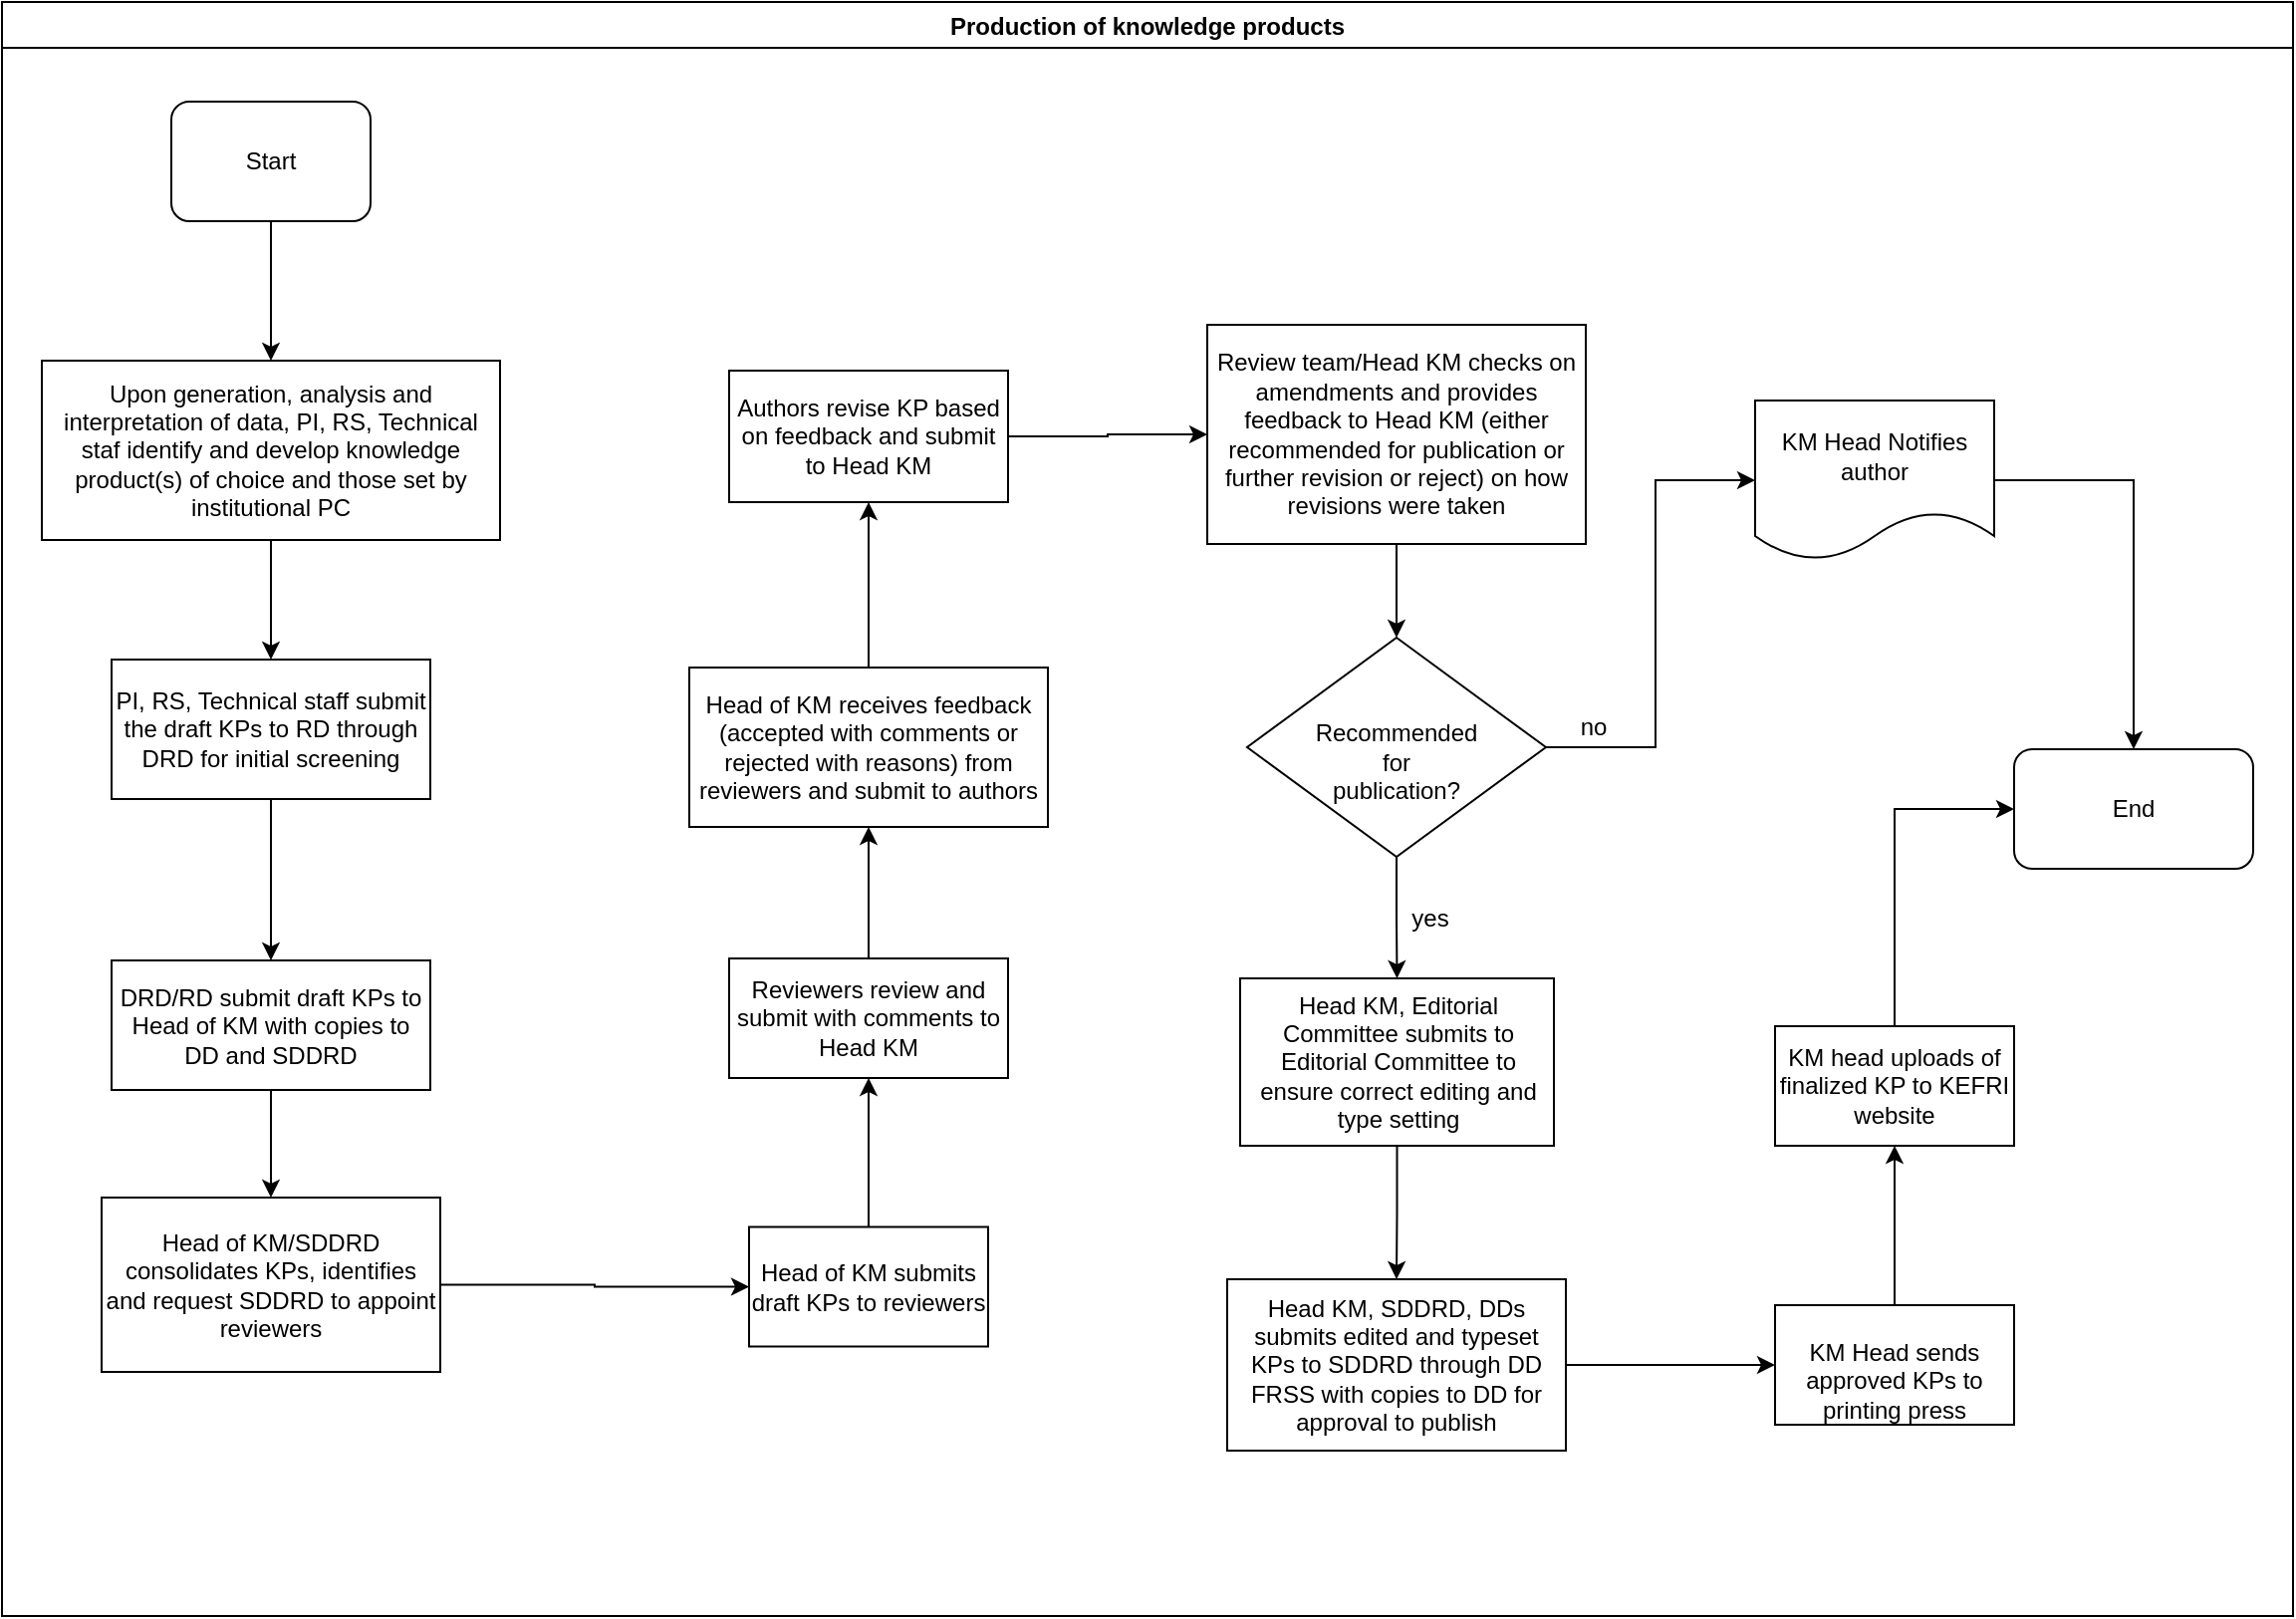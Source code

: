 <mxfile version="14.2.7" type="github">
  <diagram id="OXoew3hF0ippNxNFX6hT" name="Page-1">
    <mxGraphModel dx="1038" dy="547" grid="1" gridSize="10" guides="1" tooltips="1" connect="1" arrows="1" fold="1" page="1" pageScale="1" pageWidth="1169" pageHeight="827" math="0" shadow="0">
      <root>
        <mxCell id="0" />
        <mxCell id="1" parent="0" />
        <mxCell id="qphqglr-iAX6mSTgFpeC-1" value="Production of knowledge products " style="swimlane;" vertex="1" parent="1">
          <mxGeometry x="10" y="9" width="1150" height="810" as="geometry" />
        </mxCell>
        <mxCell id="qphqglr-iAX6mSTgFpeC-2" value="Start" style="rounded=1;whiteSpace=wrap;html=1;" vertex="1" parent="qphqglr-iAX6mSTgFpeC-1">
          <mxGeometry x="85" y="50" width="100" height="60" as="geometry" />
        </mxCell>
        <mxCell id="qphqglr-iAX6mSTgFpeC-5" value="Upon generation, analysis and interpretation of data, PI, RS, Technical staf identify and develop knowledge product(s) of choice and those set by institutional PC" style="rounded=0;whiteSpace=wrap;html=1;" vertex="1" parent="qphqglr-iAX6mSTgFpeC-1">
          <mxGeometry x="20" y="180" width="230" height="90" as="geometry" />
        </mxCell>
        <mxCell id="qphqglr-iAX6mSTgFpeC-4" value="" style="edgeStyle=orthogonalEdgeStyle;rounded=0;orthogonalLoop=1;jettySize=auto;html=1;" edge="1" parent="qphqglr-iAX6mSTgFpeC-1" source="qphqglr-iAX6mSTgFpeC-2" target="qphqglr-iAX6mSTgFpeC-5">
          <mxGeometry relative="1" as="geometry">
            <mxPoint x="135" y="190" as="targetPoint" />
          </mxGeometry>
        </mxCell>
        <mxCell id="qphqglr-iAX6mSTgFpeC-6" value="PI, RS, Technical staff submit the draft KPs to RD through DRD for initial screening" style="whiteSpace=wrap;html=1;rounded=0;" vertex="1" parent="qphqglr-iAX6mSTgFpeC-1">
          <mxGeometry x="55" y="330" width="160" height="70" as="geometry" />
        </mxCell>
        <mxCell id="qphqglr-iAX6mSTgFpeC-7" value="" style="edgeStyle=orthogonalEdgeStyle;rounded=0;orthogonalLoop=1;jettySize=auto;html=1;" edge="1" parent="qphqglr-iAX6mSTgFpeC-1" source="qphqglr-iAX6mSTgFpeC-5" target="qphqglr-iAX6mSTgFpeC-6">
          <mxGeometry relative="1" as="geometry" />
        </mxCell>
        <mxCell id="qphqglr-iAX6mSTgFpeC-10" value="Head of KM/SDDRD consolidates KPs, identifies and request SDDRD to appoint reviewers" style="whiteSpace=wrap;html=1;rounded=0;" vertex="1" parent="qphqglr-iAX6mSTgFpeC-1">
          <mxGeometry x="50" y="600" width="170" height="87.5" as="geometry" />
        </mxCell>
        <mxCell id="qphqglr-iAX6mSTgFpeC-14" value="Head of KM receives feedback (accepted with comments or rejected with reasons) from reviewers and submit to authors" style="whiteSpace=wrap;html=1;rounded=0;" vertex="1" parent="qphqglr-iAX6mSTgFpeC-1">
          <mxGeometry x="345" y="334" width="180" height="80" as="geometry" />
        </mxCell>
        <mxCell id="qphqglr-iAX6mSTgFpeC-16" value="Reviewers review and submit with comments to Head KM " style="whiteSpace=wrap;html=1;rounded=0;" vertex="1" parent="qphqglr-iAX6mSTgFpeC-1">
          <mxGeometry x="365" y="480" width="140" height="60" as="geometry" />
        </mxCell>
        <mxCell id="qphqglr-iAX6mSTgFpeC-19" value="" style="edgeStyle=orthogonalEdgeStyle;rounded=0;orthogonalLoop=1;jettySize=auto;html=1;entryX=0.5;entryY=1;entryDx=0;entryDy=0;" edge="1" parent="qphqglr-iAX6mSTgFpeC-1" source="qphqglr-iAX6mSTgFpeC-16" target="qphqglr-iAX6mSTgFpeC-14">
          <mxGeometry relative="1" as="geometry">
            <mxPoint x="435" y="393.75" as="targetPoint" />
          </mxGeometry>
        </mxCell>
        <mxCell id="qphqglr-iAX6mSTgFpeC-22" value="Review team/Head KM checks on amendments and provides feedback to Head KM (either recommended for publication or further revision or reject) on how revisions were taken " style="whiteSpace=wrap;html=1;rounded=0;" vertex="1" parent="qphqglr-iAX6mSTgFpeC-1">
          <mxGeometry x="605" y="162" width="190" height="110" as="geometry" />
        </mxCell>
        <mxCell id="qphqglr-iAX6mSTgFpeC-24" value="&lt;div&gt;&lt;br&gt;&lt;/div&gt;&lt;div&gt;Recommended&lt;/div&gt;&lt;div&gt; for &lt;br&gt;&lt;/div&gt;&lt;div&gt;publication?&lt;/div&gt;" style="rhombus;whiteSpace=wrap;html=1;rounded=0;" vertex="1" parent="qphqglr-iAX6mSTgFpeC-1">
          <mxGeometry x="625" y="319" width="150" height="110" as="geometry" />
        </mxCell>
        <mxCell id="qphqglr-iAX6mSTgFpeC-25" value="" style="edgeStyle=orthogonalEdgeStyle;rounded=0;orthogonalLoop=1;jettySize=auto;html=1;" edge="1" parent="qphqglr-iAX6mSTgFpeC-1" source="qphqglr-iAX6mSTgFpeC-22" target="qphqglr-iAX6mSTgFpeC-24">
          <mxGeometry relative="1" as="geometry" />
        </mxCell>
        <mxCell id="qphqglr-iAX6mSTgFpeC-26" value="Head KM, Editorial Committee submits to Editorial Committee to ensure correct editing and type setting" style="whiteSpace=wrap;html=1;rounded=0;" vertex="1" parent="qphqglr-iAX6mSTgFpeC-1">
          <mxGeometry x="621.5" y="490" width="157.5" height="84" as="geometry" />
        </mxCell>
        <mxCell id="qphqglr-iAX6mSTgFpeC-27" value="" style="edgeStyle=orthogonalEdgeStyle;rounded=0;orthogonalLoop=1;jettySize=auto;html=1;" edge="1" parent="qphqglr-iAX6mSTgFpeC-1" source="qphqglr-iAX6mSTgFpeC-24" target="qphqglr-iAX6mSTgFpeC-26">
          <mxGeometry relative="1" as="geometry" />
        </mxCell>
        <mxCell id="qphqglr-iAX6mSTgFpeC-28" value="yes" style="text;html=1;strokeColor=none;fillColor=none;align=center;verticalAlign=middle;whiteSpace=wrap;rounded=0;" vertex="1" parent="qphqglr-iAX6mSTgFpeC-1">
          <mxGeometry x="697" y="450" width="40" height="20" as="geometry" />
        </mxCell>
        <mxCell id="qphqglr-iAX6mSTgFpeC-38" value="End" style="rounded=1;whiteSpace=wrap;html=1;" vertex="1" parent="qphqglr-iAX6mSTgFpeC-1">
          <mxGeometry x="1010" y="375" width="120" height="60" as="geometry" />
        </mxCell>
        <mxCell id="qphqglr-iAX6mSTgFpeC-39" value="KM Head Notifies author" style="shape=document;whiteSpace=wrap;html=1;boundedLbl=1;rounded=0;" vertex="1" parent="qphqglr-iAX6mSTgFpeC-1">
          <mxGeometry x="880" y="200" width="120" height="80" as="geometry" />
        </mxCell>
        <mxCell id="qphqglr-iAX6mSTgFpeC-40" value="" style="edgeStyle=orthogonalEdgeStyle;rounded=0;orthogonalLoop=1;jettySize=auto;html=1;" edge="1" parent="qphqglr-iAX6mSTgFpeC-1" source="qphqglr-iAX6mSTgFpeC-24" target="qphqglr-iAX6mSTgFpeC-39">
          <mxGeometry relative="1" as="geometry">
            <Array as="points">
              <mxPoint x="830" y="374" />
              <mxPoint x="830" y="240" />
            </Array>
          </mxGeometry>
        </mxCell>
        <mxCell id="qphqglr-iAX6mSTgFpeC-42" value="" style="edgeStyle=orthogonalEdgeStyle;rounded=0;orthogonalLoop=1;jettySize=auto;html=1;entryX=0.5;entryY=0;entryDx=0;entryDy=0;exitX=1;exitY=0.5;exitDx=0;exitDy=0;" edge="1" parent="qphqglr-iAX6mSTgFpeC-1" source="qphqglr-iAX6mSTgFpeC-39" target="qphqglr-iAX6mSTgFpeC-38">
          <mxGeometry relative="1" as="geometry">
            <mxPoint x="940" y="370" as="targetPoint" />
            <Array as="points" />
          </mxGeometry>
        </mxCell>
        <mxCell id="qphqglr-iAX6mSTgFpeC-43" value="no" style="text;html=1;strokeColor=none;fillColor=none;align=center;verticalAlign=middle;whiteSpace=wrap;rounded=0;" vertex="1" parent="qphqglr-iAX6mSTgFpeC-1">
          <mxGeometry x="779" y="354" width="40" height="20" as="geometry" />
        </mxCell>
        <mxCell id="qphqglr-iAX6mSTgFpeC-11" value="" style="edgeStyle=orthogonalEdgeStyle;rounded=0;orthogonalLoop=1;jettySize=auto;html=1;" edge="1" parent="1" source="qphqglr-iAX6mSTgFpeC-8" target="qphqglr-iAX6mSTgFpeC-10">
          <mxGeometry relative="1" as="geometry" />
        </mxCell>
        <mxCell id="qphqglr-iAX6mSTgFpeC-8" value="DRD/RD submit draft KPs to Head of KM with copies to DD and SDDRD " style="whiteSpace=wrap;html=1;rounded=0;" vertex="1" parent="1">
          <mxGeometry x="65" y="490" width="160" height="65" as="geometry" />
        </mxCell>
        <mxCell id="qphqglr-iAX6mSTgFpeC-9" value="" style="edgeStyle=orthogonalEdgeStyle;rounded=0;orthogonalLoop=1;jettySize=auto;html=1;" edge="1" parent="1" source="qphqglr-iAX6mSTgFpeC-6" target="qphqglr-iAX6mSTgFpeC-8">
          <mxGeometry relative="1" as="geometry" />
        </mxCell>
        <mxCell id="qphqglr-iAX6mSTgFpeC-17" value="" style="edgeStyle=orthogonalEdgeStyle;rounded=0;orthogonalLoop=1;jettySize=auto;html=1;" edge="1" parent="1" source="qphqglr-iAX6mSTgFpeC-12" target="qphqglr-iAX6mSTgFpeC-16">
          <mxGeometry relative="1" as="geometry" />
        </mxCell>
        <mxCell id="qphqglr-iAX6mSTgFpeC-12" value="Head of KM submits draft KPs to reviewers" style="whiteSpace=wrap;html=1;rounded=0;" vertex="1" parent="1">
          <mxGeometry x="385" y="623.75" width="120" height="60" as="geometry" />
        </mxCell>
        <mxCell id="qphqglr-iAX6mSTgFpeC-13" value="" style="edgeStyle=orthogonalEdgeStyle;rounded=0;orthogonalLoop=1;jettySize=auto;html=1;" edge="1" parent="1" source="qphqglr-iAX6mSTgFpeC-10" target="qphqglr-iAX6mSTgFpeC-12">
          <mxGeometry relative="1" as="geometry" />
        </mxCell>
        <mxCell id="qphqglr-iAX6mSTgFpeC-23" value="" style="edgeStyle=orthogonalEdgeStyle;rounded=0;orthogonalLoop=1;jettySize=auto;html=1;" edge="1" parent="1" source="qphqglr-iAX6mSTgFpeC-20" target="qphqglr-iAX6mSTgFpeC-22">
          <mxGeometry relative="1" as="geometry" />
        </mxCell>
        <mxCell id="qphqglr-iAX6mSTgFpeC-20" value="Authors revise KP based on feedback and submit to Head KM " style="whiteSpace=wrap;html=1;rounded=0;" vertex="1" parent="1">
          <mxGeometry x="375" y="194" width="140" height="66" as="geometry" />
        </mxCell>
        <mxCell id="qphqglr-iAX6mSTgFpeC-21" value="" style="edgeStyle=orthogonalEdgeStyle;rounded=0;orthogonalLoop=1;jettySize=auto;html=1;" edge="1" parent="1" source="qphqglr-iAX6mSTgFpeC-14" target="qphqglr-iAX6mSTgFpeC-20">
          <mxGeometry relative="1" as="geometry" />
        </mxCell>
        <mxCell id="qphqglr-iAX6mSTgFpeC-33" value="" style="edgeStyle=orthogonalEdgeStyle;rounded=0;orthogonalLoop=1;jettySize=auto;html=1;" edge="1" parent="1" source="qphqglr-iAX6mSTgFpeC-30" target="qphqglr-iAX6mSTgFpeC-32">
          <mxGeometry relative="1" as="geometry" />
        </mxCell>
        <mxCell id="qphqglr-iAX6mSTgFpeC-30" value="Head KM, SDDRD, DDs submits edited and typeset KPs to SDDRD through DD FRSS with copies to DD for approval to publish" style="whiteSpace=wrap;html=1;rounded=0;" vertex="1" parent="1">
          <mxGeometry x="625" y="650" width="170" height="86" as="geometry" />
        </mxCell>
        <mxCell id="qphqglr-iAX6mSTgFpeC-31" value="" style="edgeStyle=orthogonalEdgeStyle;rounded=0;orthogonalLoop=1;jettySize=auto;html=1;" edge="1" parent="1" source="qphqglr-iAX6mSTgFpeC-26" target="qphqglr-iAX6mSTgFpeC-30">
          <mxGeometry relative="1" as="geometry" />
        </mxCell>
        <mxCell id="qphqglr-iAX6mSTgFpeC-35" value="" style="edgeStyle=orthogonalEdgeStyle;rounded=0;orthogonalLoop=1;jettySize=auto;html=1;" edge="1" parent="1" source="qphqglr-iAX6mSTgFpeC-32" target="qphqglr-iAX6mSTgFpeC-34">
          <mxGeometry relative="1" as="geometry" />
        </mxCell>
        <mxCell id="qphqglr-iAX6mSTgFpeC-32" value="&lt;p style=&quot;margin-bottom: 0.11in&quot;&gt;&lt;br&gt;KM Head sends approved KPs to printing press&lt;/p&gt;" style="whiteSpace=wrap;html=1;rounded=0;" vertex="1" parent="1">
          <mxGeometry x="900" y="663" width="120" height="60" as="geometry" />
        </mxCell>
        <mxCell id="qphqglr-iAX6mSTgFpeC-37" value="" style="edgeStyle=orthogonalEdgeStyle;rounded=0;orthogonalLoop=1;jettySize=auto;html=1;entryX=0;entryY=0.5;entryDx=0;entryDy=0;" edge="1" parent="1" source="qphqglr-iAX6mSTgFpeC-34" target="qphqglr-iAX6mSTgFpeC-38">
          <mxGeometry relative="1" as="geometry">
            <mxPoint x="960" y="443" as="targetPoint" />
          </mxGeometry>
        </mxCell>
        <mxCell id="qphqglr-iAX6mSTgFpeC-34" value="KM head uploads of finalized KP to KEFRI website" style="whiteSpace=wrap;html=1;rounded=0;" vertex="1" parent="1">
          <mxGeometry x="900" y="523" width="120" height="60" as="geometry" />
        </mxCell>
      </root>
    </mxGraphModel>
  </diagram>
</mxfile>
